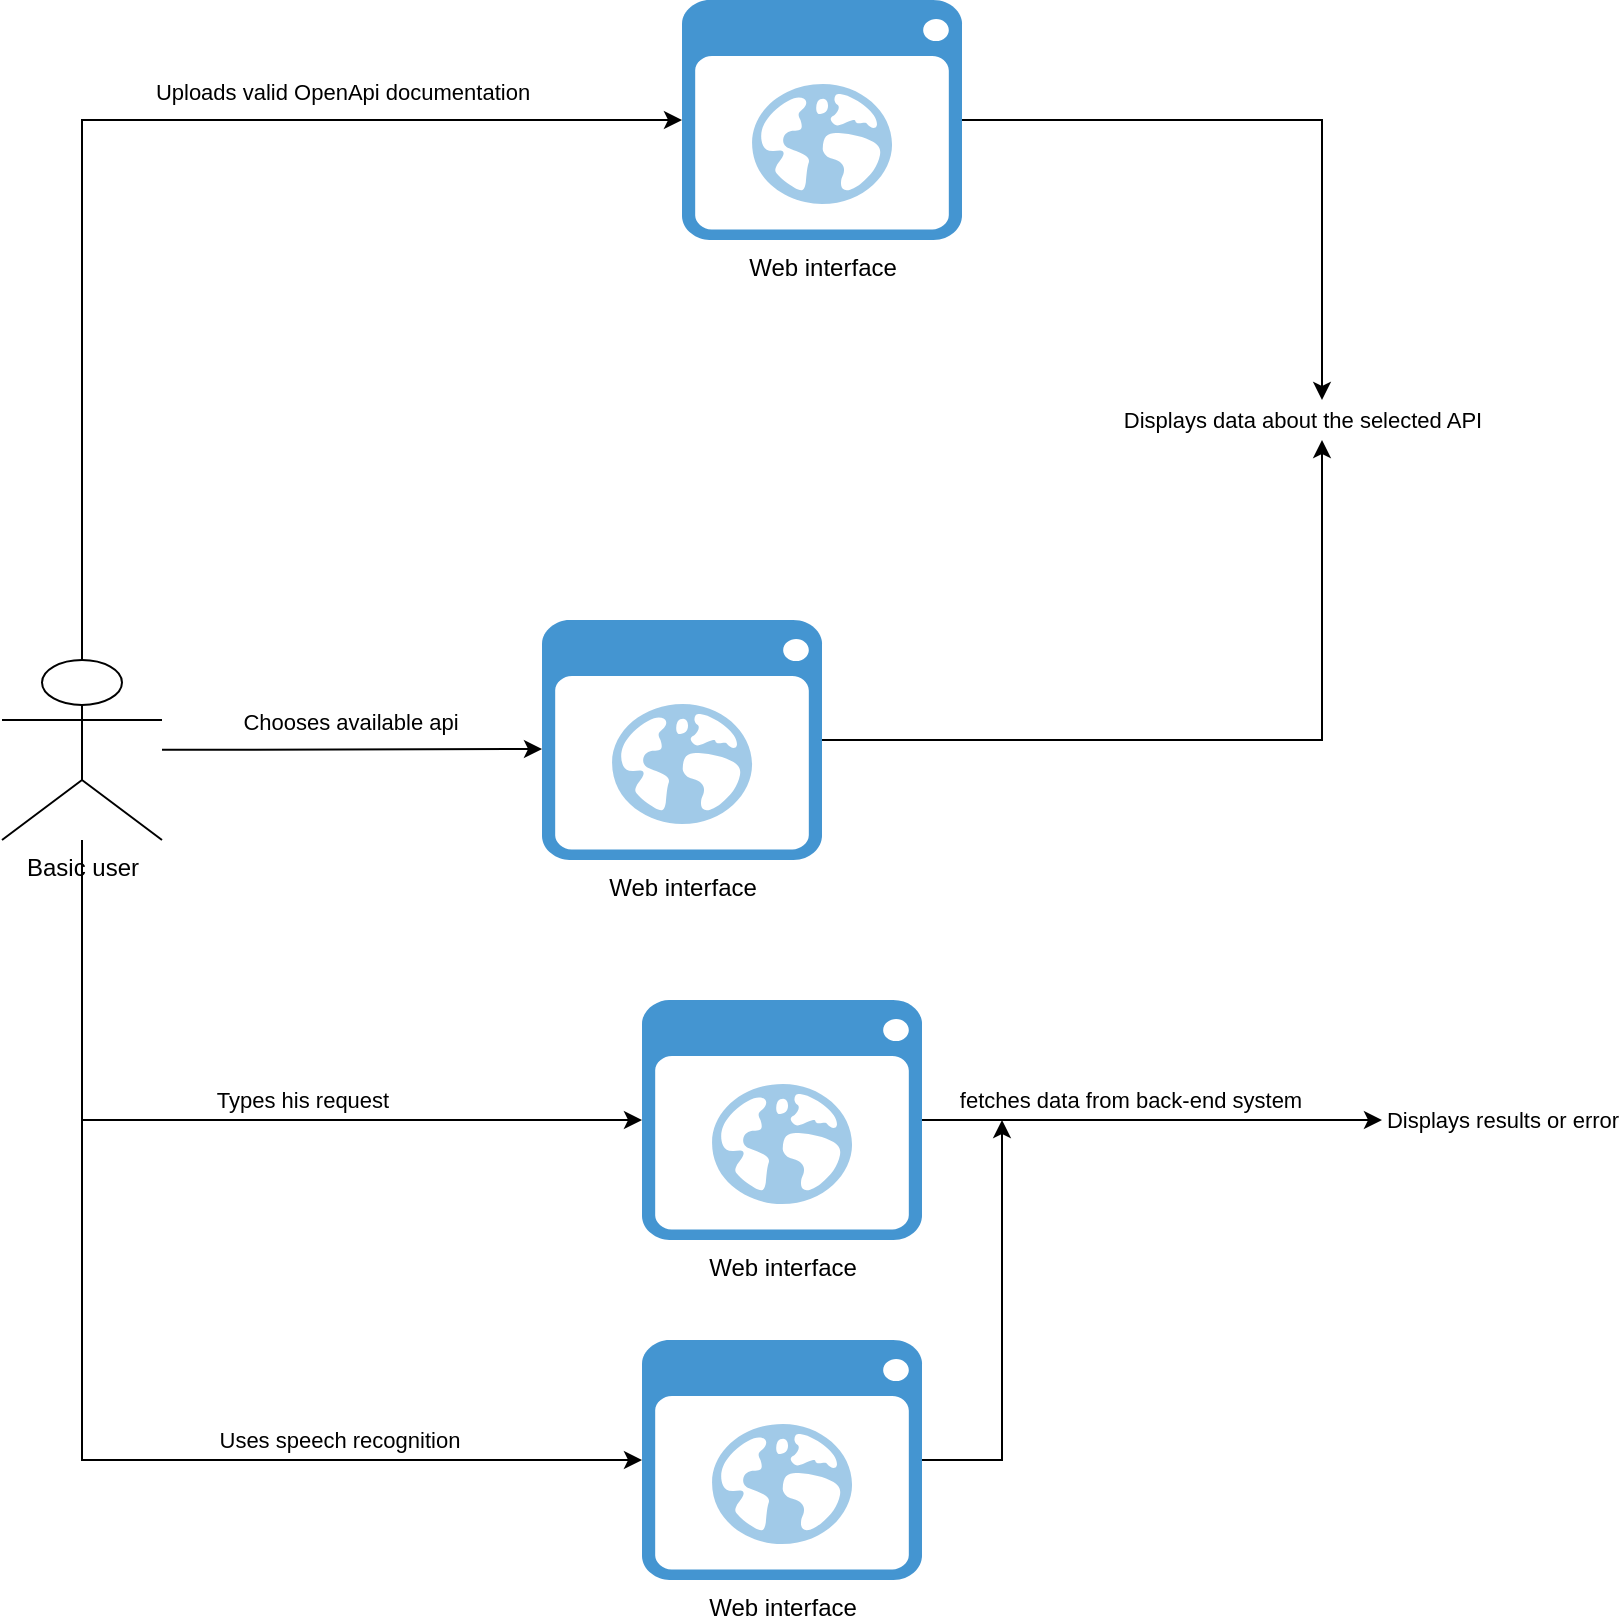 <mxfile version="15.8.6" type="device"><diagram id="rB7ovBn0_4tGlpgrNt_i" name="Page-1"><mxGraphModel dx="1298" dy="1840" grid="1" gridSize="10" guides="1" tooltips="1" connect="1" arrows="1" fold="1" page="1" pageScale="1" pageWidth="827" pageHeight="1169" math="0" shadow="0"><root><mxCell id="0"/><mxCell id="1" parent="0"/><mxCell id="A_9CYB5SqRR-_lbHeoKo-1" value="Basic user" style="shape=umlActor;verticalLabelPosition=bottom;verticalAlign=top;html=1;outlineConnect=0;" vertex="1" parent="1"><mxGeometry x="100" y="300" width="80" height="90" as="geometry"/></mxCell><mxCell id="A_9CYB5SqRR-_lbHeoKo-4" value="" style="endArrow=classic;html=1;rounded=0;" edge="1" parent="1" source="A_9CYB5SqRR-_lbHeoKo-1"><mxGeometry width="50" height="50" relative="1" as="geometry"><mxPoint x="200" y="344.5" as="sourcePoint"/><mxPoint x="370" y="344.5" as="targetPoint"/></mxGeometry></mxCell><mxCell id="A_9CYB5SqRR-_lbHeoKo-5" value="Chooses available api" style="edgeLabel;html=1;align=center;verticalAlign=middle;resizable=0;points=[];" vertex="1" connectable="0" parent="A_9CYB5SqRR-_lbHeoKo-4"><mxGeometry x="0.4" y="1" relative="1" as="geometry"><mxPoint x="-39" y="-13" as="offset"/></mxGeometry></mxCell><mxCell id="A_9CYB5SqRR-_lbHeoKo-6" value="Web interface" style="shadow=0;dashed=0;html=1;strokeColor=none;fillColor=#4495D1;labelPosition=center;verticalLabelPosition=bottom;verticalAlign=top;align=center;outlineConnect=0;shape=mxgraph.veeam.2d.web_ui;" vertex="1" parent="1"><mxGeometry x="370" y="280" width="140" height="120" as="geometry"/></mxCell><mxCell id="A_9CYB5SqRR-_lbHeoKo-10" value="" style="endArrow=classic;html=1;rounded=0;" edge="1" parent="1" source="A_9CYB5SqRR-_lbHeoKo-1"><mxGeometry width="50" height="50" relative="1" as="geometry"><mxPoint x="180" y="640" as="sourcePoint"/><mxPoint x="420" y="530" as="targetPoint"/><Array as="points"><mxPoint x="140" y="530"/></Array></mxGeometry></mxCell><mxCell id="A_9CYB5SqRR-_lbHeoKo-11" value="Types his request" style="edgeLabel;html=1;align=center;verticalAlign=middle;resizable=0;points=[];" vertex="1" connectable="0" parent="A_9CYB5SqRR-_lbHeoKo-10"><mxGeometry x="0.191" y="1" relative="1" as="geometry"><mxPoint y="-9" as="offset"/></mxGeometry></mxCell><mxCell id="A_9CYB5SqRR-_lbHeoKo-13" value="Web interface" style="shadow=0;dashed=0;html=1;strokeColor=none;fillColor=#4495D1;labelPosition=center;verticalLabelPosition=bottom;verticalAlign=top;align=center;outlineConnect=0;shape=mxgraph.veeam.2d.web_ui;" vertex="1" parent="1"><mxGeometry x="420" y="470" width="140" height="120" as="geometry"/></mxCell><mxCell id="A_9CYB5SqRR-_lbHeoKo-14" value="" style="endArrow=classic;html=1;rounded=0;" edge="1" parent="1" source="A_9CYB5SqRR-_lbHeoKo-13"><mxGeometry width="50" height="50" relative="1" as="geometry"><mxPoint x="600" y="540" as="sourcePoint"/><mxPoint x="790" y="530" as="targetPoint"/></mxGeometry></mxCell><mxCell id="A_9CYB5SqRR-_lbHeoKo-15" value="fetches data from back-end system" style="edgeLabel;html=1;align=center;verticalAlign=middle;resizable=0;points=[];" vertex="1" connectable="0" parent="A_9CYB5SqRR-_lbHeoKo-14"><mxGeometry x="-0.245" y="-1" relative="1" as="geometry"><mxPoint x="17" y="-11" as="offset"/></mxGeometry></mxCell><mxCell id="A_9CYB5SqRR-_lbHeoKo-18" value="" style="endArrow=classic;html=1;rounded=0;" edge="1" parent="1"><mxGeometry width="50" height="50" relative="1" as="geometry"><mxPoint x="140" y="530" as="sourcePoint"/><mxPoint x="420" y="700" as="targetPoint"/><Array as="points"><mxPoint x="140" y="700"/></Array></mxGeometry></mxCell><mxCell id="A_9CYB5SqRR-_lbHeoKo-19" value="Uses speech recognition&amp;nbsp;" style="edgeLabel;html=1;align=center;verticalAlign=middle;resizable=0;points=[];" vertex="1" connectable="0" parent="A_9CYB5SqRR-_lbHeoKo-18"><mxGeometry x="0.191" y="1" relative="1" as="geometry"><mxPoint x="32" y="-9" as="offset"/></mxGeometry></mxCell><mxCell id="A_9CYB5SqRR-_lbHeoKo-20" value="Web interface" style="shadow=0;dashed=0;html=1;strokeColor=none;fillColor=#4495D1;labelPosition=center;verticalLabelPosition=bottom;verticalAlign=top;align=center;outlineConnect=0;shape=mxgraph.veeam.2d.web_ui;" vertex="1" parent="1"><mxGeometry x="420" y="640" width="140" height="120" as="geometry"/></mxCell><mxCell id="A_9CYB5SqRR-_lbHeoKo-21" value="" style="endArrow=classic;html=1;rounded=0;" edge="1" parent="1" source="A_9CYB5SqRR-_lbHeoKo-20"><mxGeometry width="50" height="50" relative="1" as="geometry"><mxPoint x="590" y="690" as="sourcePoint"/><mxPoint x="600" y="530" as="targetPoint"/><Array as="points"><mxPoint x="600" y="700"/></Array></mxGeometry></mxCell><mxCell id="A_9CYB5SqRR-_lbHeoKo-22" value="" style="endArrow=classic;html=1;rounded=0;" edge="1" parent="1" source="A_9CYB5SqRR-_lbHeoKo-1"><mxGeometry width="50" height="50" relative="1" as="geometry"><mxPoint x="140" y="240.413" as="sourcePoint"/><mxPoint x="440" y="30" as="targetPoint"/><Array as="points"><mxPoint x="140" y="30"/></Array></mxGeometry></mxCell><mxCell id="A_9CYB5SqRR-_lbHeoKo-23" value="Uploads valid OpenApi documentation" style="edgeLabel;html=1;align=center;verticalAlign=middle;resizable=0;points=[];" vertex="1" connectable="0" parent="A_9CYB5SqRR-_lbHeoKo-22"><mxGeometry x="0.4" y="1" relative="1" as="geometry"><mxPoint x="1" y="-13" as="offset"/></mxGeometry></mxCell><mxCell id="A_9CYB5SqRR-_lbHeoKo-24" value="Web interface" style="shadow=0;dashed=0;html=1;strokeColor=none;fillColor=#4495D1;labelPosition=center;verticalLabelPosition=bottom;verticalAlign=top;align=center;outlineConnect=0;shape=mxgraph.veeam.2d.web_ui;" vertex="1" parent="1"><mxGeometry x="440" y="-30" width="140" height="120" as="geometry"/></mxCell><mxCell id="A_9CYB5SqRR-_lbHeoKo-25" value="" style="endArrow=classic;html=1;rounded=0;" edge="1" parent="1" source="A_9CYB5SqRR-_lbHeoKo-6"><mxGeometry width="50" height="50" relative="1" as="geometry"><mxPoint x="710" y="320" as="sourcePoint"/><mxPoint x="760" y="190" as="targetPoint"/><Array as="points"><mxPoint x="760" y="340"/></Array></mxGeometry></mxCell><mxCell id="A_9CYB5SqRR-_lbHeoKo-26" value="Displays data about the selected API" style="edgeLabel;html=1;align=center;verticalAlign=middle;resizable=0;points=[];" vertex="1" connectable="0" parent="A_9CYB5SqRR-_lbHeoKo-25"><mxGeometry x="0.617" y="-2" relative="1" as="geometry"><mxPoint x="-12" y="-87" as="offset"/></mxGeometry></mxCell><mxCell id="A_9CYB5SqRR-_lbHeoKo-28" value="" style="endArrow=classic;html=1;rounded=0;" edge="1" parent="1"><mxGeometry width="50" height="50" relative="1" as="geometry"><mxPoint x="580" y="30" as="sourcePoint"/><mxPoint x="760" y="170" as="targetPoint"/><Array as="points"><mxPoint x="760" y="30"/></Array></mxGeometry></mxCell><mxCell id="A_9CYB5SqRR-_lbHeoKo-30" value="Displays results or error" style="edgeLabel;html=1;align=center;verticalAlign=middle;resizable=0;points=[];" vertex="1" connectable="0" parent="A_9CYB5SqRR-_lbHeoKo-28"><mxGeometry x="0.617" y="-2" relative="1" as="geometry"><mxPoint x="92" y="421" as="offset"/></mxGeometry></mxCell></root></mxGraphModel></diagram></mxfile>